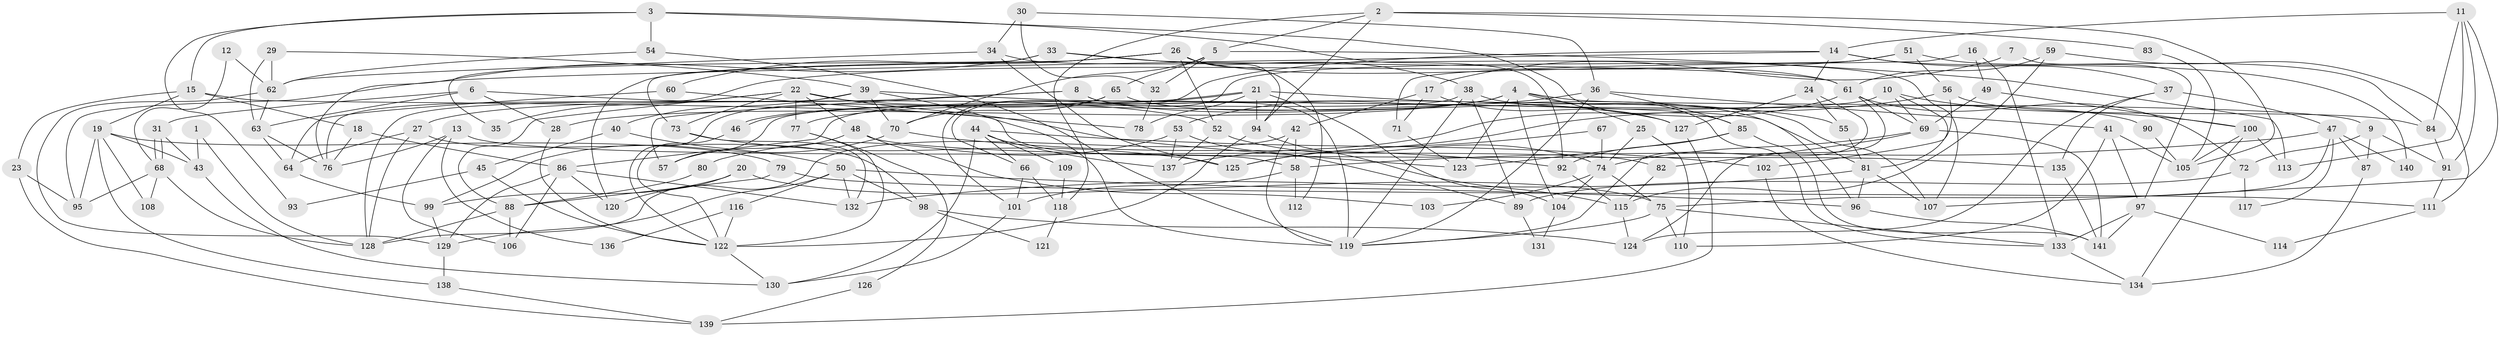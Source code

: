 // Generated by graph-tools (version 1.1) at 2025/36/03/09/25 02:36:24]
// undirected, 141 vertices, 282 edges
graph export_dot {
graph [start="1"]
  node [color=gray90,style=filled];
  1;
  2;
  3;
  4;
  5;
  6;
  7;
  8;
  9;
  10;
  11;
  12;
  13;
  14;
  15;
  16;
  17;
  18;
  19;
  20;
  21;
  22;
  23;
  24;
  25;
  26;
  27;
  28;
  29;
  30;
  31;
  32;
  33;
  34;
  35;
  36;
  37;
  38;
  39;
  40;
  41;
  42;
  43;
  44;
  45;
  46;
  47;
  48;
  49;
  50;
  51;
  52;
  53;
  54;
  55;
  56;
  57;
  58;
  59;
  60;
  61;
  62;
  63;
  64;
  65;
  66;
  67;
  68;
  69;
  70;
  71;
  72;
  73;
  74;
  75;
  76;
  77;
  78;
  79;
  80;
  81;
  82;
  83;
  84;
  85;
  86;
  87;
  88;
  89;
  90;
  91;
  92;
  93;
  94;
  95;
  96;
  97;
  98;
  99;
  100;
  101;
  102;
  103;
  104;
  105;
  106;
  107;
  108;
  109;
  110;
  111;
  112;
  113;
  114;
  115;
  116;
  117;
  118;
  119;
  120;
  121;
  122;
  123;
  124;
  125;
  126;
  127;
  128;
  129;
  130;
  131;
  132;
  133;
  134;
  135;
  136;
  137;
  138;
  139;
  140;
  141;
  1 -- 43;
  1 -- 128;
  2 -- 94;
  2 -- 5;
  2 -- 83;
  2 -- 105;
  2 -- 118;
  3 -- 15;
  3 -- 85;
  3 -- 54;
  3 -- 92;
  3 -- 93;
  4 -- 28;
  4 -- 104;
  4 -- 9;
  4 -- 25;
  4 -- 77;
  4 -- 123;
  4 -- 133;
  5 -- 70;
  5 -- 65;
  5 -- 32;
  5 -- 113;
  6 -- 52;
  6 -- 63;
  6 -- 28;
  6 -- 31;
  7 -- 17;
  7 -- 97;
  8 -- 107;
  8 -- 27;
  8 -- 57;
  8 -- 119;
  9 -- 87;
  9 -- 72;
  9 -- 91;
  10 -- 81;
  10 -- 86;
  10 -- 69;
  10 -- 100;
  11 -- 113;
  11 -- 14;
  11 -- 84;
  11 -- 91;
  11 -- 107;
  12 -- 68;
  12 -- 62;
  13 -- 82;
  13 -- 76;
  13 -- 106;
  13 -- 136;
  14 -- 37;
  14 -- 24;
  14 -- 95;
  14 -- 101;
  14 -- 140;
  15 -- 19;
  15 -- 58;
  15 -- 18;
  15 -- 23;
  16 -- 71;
  16 -- 133;
  16 -- 49;
  17 -- 127;
  17 -- 42;
  17 -- 71;
  18 -- 76;
  18 -- 86;
  19 -- 43;
  19 -- 79;
  19 -- 95;
  19 -- 108;
  19 -- 138;
  20 -- 75;
  20 -- 99;
  20 -- 120;
  21 -- 78;
  21 -- 46;
  21 -- 46;
  21 -- 55;
  21 -- 94;
  21 -- 104;
  22 -- 88;
  22 -- 73;
  22 -- 35;
  22 -- 48;
  22 -- 77;
  22 -- 123;
  22 -- 127;
  23 -- 95;
  23 -- 139;
  24 -- 127;
  24 -- 119;
  24 -- 55;
  25 -- 74;
  25 -- 110;
  26 -- 94;
  26 -- 120;
  26 -- 52;
  26 -- 60;
  26 -- 61;
  26 -- 73;
  26 -- 112;
  27 -- 128;
  27 -- 98;
  27 -- 64;
  28 -- 122;
  29 -- 39;
  29 -- 62;
  29 -- 63;
  30 -- 36;
  30 -- 34;
  30 -- 32;
  31 -- 68;
  31 -- 68;
  31 -- 43;
  32 -- 78;
  33 -- 38;
  33 -- 76;
  33 -- 35;
  33 -- 61;
  34 -- 62;
  34 -- 107;
  34 -- 125;
  36 -- 41;
  36 -- 119;
  36 -- 53;
  36 -- 85;
  37 -- 135;
  37 -- 124;
  37 -- 47;
  38 -- 89;
  38 -- 119;
  38 -- 57;
  38 -- 90;
  39 -- 128;
  39 -- 81;
  39 -- 40;
  39 -- 70;
  39 -- 119;
  40 -- 50;
  40 -- 45;
  41 -- 97;
  41 -- 105;
  41 -- 110;
  42 -- 119;
  42 -- 58;
  42 -- 128;
  43 -- 130;
  44 -- 137;
  44 -- 102;
  44 -- 66;
  44 -- 109;
  44 -- 130;
  45 -- 122;
  45 -- 93;
  46 -- 122;
  47 -- 75;
  47 -- 58;
  47 -- 87;
  47 -- 117;
  47 -- 140;
  48 -- 57;
  48 -- 103;
  48 -- 135;
  49 -- 69;
  49 -- 100;
  50 -- 132;
  50 -- 129;
  50 -- 96;
  50 -- 98;
  50 -- 116;
  51 -- 66;
  51 -- 84;
  51 -- 56;
  51 -- 76;
  52 -- 74;
  52 -- 137;
  53 -- 137;
  53 -- 80;
  53 -- 89;
  54 -- 119;
  54 -- 62;
  55 -- 81;
  56 -- 84;
  56 -- 102;
  56 -- 125;
  58 -- 101;
  58 -- 112;
  59 -- 61;
  59 -- 115;
  59 -- 111;
  60 -- 64;
  60 -- 78;
  61 -- 69;
  61 -- 72;
  61 -- 124;
  61 -- 137;
  62 -- 63;
  62 -- 129;
  63 -- 64;
  63 -- 76;
  64 -- 99;
  65 -- 70;
  65 -- 96;
  65 -- 122;
  66 -- 101;
  66 -- 118;
  67 -- 125;
  67 -- 74;
  68 -- 95;
  68 -- 108;
  68 -- 128;
  69 -- 74;
  69 -- 82;
  69 -- 141;
  70 -- 92;
  70 -- 99;
  71 -- 123;
  72 -- 89;
  72 -- 117;
  73 -- 125;
  73 -- 132;
  74 -- 75;
  74 -- 103;
  74 -- 104;
  75 -- 110;
  75 -- 119;
  75 -- 133;
  77 -- 122;
  77 -- 126;
  79 -- 111;
  79 -- 88;
  80 -- 88;
  81 -- 96;
  81 -- 107;
  81 -- 132;
  82 -- 115;
  83 -- 105;
  84 -- 91;
  85 -- 123;
  85 -- 92;
  85 -- 141;
  86 -- 132;
  86 -- 106;
  86 -- 120;
  86 -- 129;
  87 -- 134;
  88 -- 106;
  88 -- 128;
  89 -- 131;
  90 -- 105;
  91 -- 111;
  92 -- 115;
  94 -- 122;
  94 -- 115;
  96 -- 141;
  97 -- 133;
  97 -- 141;
  97 -- 114;
  98 -- 124;
  98 -- 121;
  99 -- 129;
  100 -- 105;
  100 -- 113;
  100 -- 134;
  101 -- 130;
  102 -- 134;
  104 -- 131;
  109 -- 118;
  111 -- 114;
  115 -- 124;
  116 -- 122;
  116 -- 136;
  118 -- 121;
  122 -- 130;
  126 -- 139;
  127 -- 139;
  129 -- 138;
  133 -- 134;
  135 -- 141;
  138 -- 139;
}
